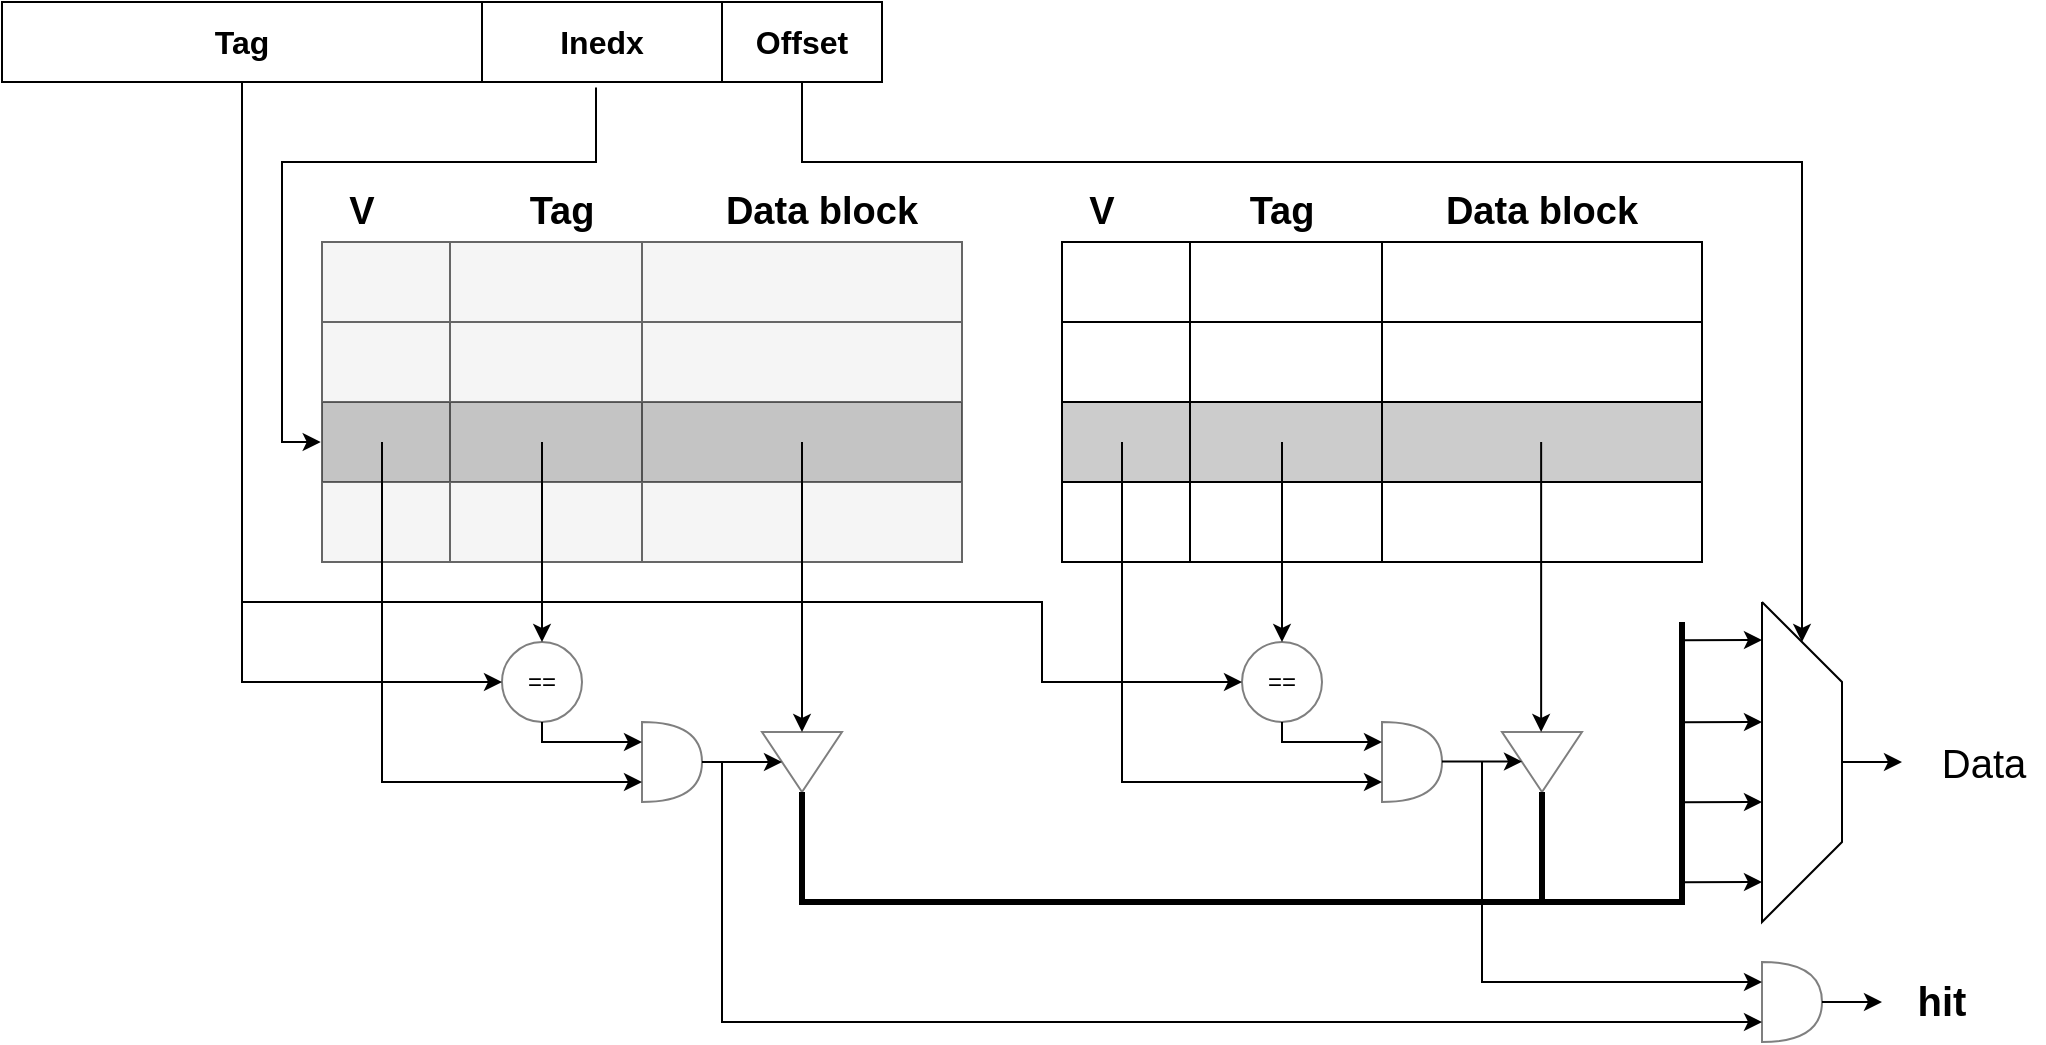 <mxfile version="20.8.23" type="github">
  <diagram id="jHrTUqb8cGTw1GTtHWJ5" name="第 1 页">
    <mxGraphModel dx="1295" dy="778" grid="1" gridSize="10" guides="1" tooltips="1" connect="1" arrows="1" fold="1" page="1" pageScale="1" pageWidth="827" pageHeight="1169" background="none" math="0" shadow="0">
      <root>
        <mxCell id="0" />
        <mxCell id="1" parent="0" />
        <mxCell id="86N4yR-X4siVaImIpkyE-61" value="" style="shape=table;startSize=0;container=1;collapsible=0;childLayout=tableLayout;fontSize=16;fillColor=#f5f5f5;fontColor=#333333;strokeColor=#666666;" vertex="1" parent="1">
          <mxGeometry x="440" y="360" width="320" height="160" as="geometry" />
        </mxCell>
        <mxCell id="86N4yR-X4siVaImIpkyE-62" value="" style="shape=tableRow;horizontal=0;startSize=0;swimlaneHead=0;swimlaneBody=0;strokeColor=inherit;top=0;left=0;bottom=0;right=0;collapsible=0;dropTarget=0;fillColor=none;points=[[0,0.5],[1,0.5]];portConstraint=eastwest;fontSize=16;" vertex="1" parent="86N4yR-X4siVaImIpkyE-61">
          <mxGeometry width="320" height="40" as="geometry" />
        </mxCell>
        <mxCell id="86N4yR-X4siVaImIpkyE-63" value="" style="shape=partialRectangle;html=1;whiteSpace=wrap;connectable=0;strokeColor=inherit;overflow=hidden;fillColor=none;top=0;left=0;bottom=0;right=0;pointerEvents=1;fontSize=16;" vertex="1" parent="86N4yR-X4siVaImIpkyE-62">
          <mxGeometry width="64" height="40" as="geometry">
            <mxRectangle width="64" height="40" as="alternateBounds" />
          </mxGeometry>
        </mxCell>
        <mxCell id="86N4yR-X4siVaImIpkyE-64" value="" style="shape=partialRectangle;html=1;whiteSpace=wrap;connectable=0;strokeColor=inherit;overflow=hidden;fillColor=none;top=0;left=0;bottom=0;right=0;pointerEvents=1;fontSize=16;" vertex="1" parent="86N4yR-X4siVaImIpkyE-62">
          <mxGeometry x="64" width="96" height="40" as="geometry">
            <mxRectangle width="96" height="40" as="alternateBounds" />
          </mxGeometry>
        </mxCell>
        <mxCell id="86N4yR-X4siVaImIpkyE-65" value="" style="shape=partialRectangle;html=1;whiteSpace=wrap;connectable=0;strokeColor=inherit;overflow=hidden;fillColor=none;top=0;left=0;bottom=0;right=0;pointerEvents=1;fontSize=16;" vertex="1" parent="86N4yR-X4siVaImIpkyE-62">
          <mxGeometry x="160" width="160" height="40" as="geometry">
            <mxRectangle width="160" height="40" as="alternateBounds" />
          </mxGeometry>
        </mxCell>
        <mxCell id="86N4yR-X4siVaImIpkyE-66" value="" style="shape=tableRow;horizontal=0;startSize=0;swimlaneHead=0;swimlaneBody=0;strokeColor=inherit;top=0;left=0;bottom=0;right=0;collapsible=0;dropTarget=0;fillColor=none;points=[[0,0.5],[1,0.5]];portConstraint=eastwest;fontSize=16;" vertex="1" parent="86N4yR-X4siVaImIpkyE-61">
          <mxGeometry y="40" width="320" height="40" as="geometry" />
        </mxCell>
        <mxCell id="86N4yR-X4siVaImIpkyE-67" value="" style="shape=partialRectangle;html=1;whiteSpace=wrap;connectable=0;strokeColor=inherit;overflow=hidden;fillColor=none;top=0;left=0;bottom=0;right=0;pointerEvents=1;fontSize=16;" vertex="1" parent="86N4yR-X4siVaImIpkyE-66">
          <mxGeometry width="64" height="40" as="geometry">
            <mxRectangle width="64" height="40" as="alternateBounds" />
          </mxGeometry>
        </mxCell>
        <mxCell id="86N4yR-X4siVaImIpkyE-68" value="" style="shape=partialRectangle;html=1;whiteSpace=wrap;connectable=0;strokeColor=inherit;overflow=hidden;fillColor=none;top=0;left=0;bottom=0;right=0;pointerEvents=1;fontSize=16;" vertex="1" parent="86N4yR-X4siVaImIpkyE-66">
          <mxGeometry x="64" width="96" height="40" as="geometry">
            <mxRectangle width="96" height="40" as="alternateBounds" />
          </mxGeometry>
        </mxCell>
        <mxCell id="86N4yR-X4siVaImIpkyE-69" value="" style="shape=partialRectangle;html=1;whiteSpace=wrap;connectable=0;strokeColor=inherit;overflow=hidden;fillColor=none;top=0;left=0;bottom=0;right=0;pointerEvents=1;fontSize=16;" vertex="1" parent="86N4yR-X4siVaImIpkyE-66">
          <mxGeometry x="160" width="160" height="40" as="geometry">
            <mxRectangle width="160" height="40" as="alternateBounds" />
          </mxGeometry>
        </mxCell>
        <mxCell id="86N4yR-X4siVaImIpkyE-74" style="shape=tableRow;horizontal=0;startSize=0;swimlaneHead=0;swimlaneBody=0;strokeColor=inherit;top=0;left=0;bottom=0;right=0;collapsible=0;dropTarget=0;fillColor=none;points=[[0,0.5],[1,0.5]];portConstraint=eastwest;fontSize=16;" vertex="1" parent="86N4yR-X4siVaImIpkyE-61">
          <mxGeometry y="80" width="320" height="40" as="geometry" />
        </mxCell>
        <mxCell id="86N4yR-X4siVaImIpkyE-75" style="shape=partialRectangle;html=1;whiteSpace=wrap;connectable=0;strokeColor=#5E5E5E;overflow=hidden;fillColor=#000000;top=0;left=0;bottom=0;right=0;pointerEvents=1;fontSize=16;opacity=20;" vertex="1" parent="86N4yR-X4siVaImIpkyE-74">
          <mxGeometry width="64" height="40" as="geometry">
            <mxRectangle width="64" height="40" as="alternateBounds" />
          </mxGeometry>
        </mxCell>
        <mxCell id="86N4yR-X4siVaImIpkyE-76" style="shape=partialRectangle;html=1;whiteSpace=wrap;connectable=0;strokeColor=#666666;overflow=hidden;fillColor=#000000;top=0;left=0;bottom=0;right=0;pointerEvents=1;fontSize=16;opacity=20;fontColor=#333333;" vertex="1" parent="86N4yR-X4siVaImIpkyE-74">
          <mxGeometry x="64" width="96" height="40" as="geometry">
            <mxRectangle width="96" height="40" as="alternateBounds" />
          </mxGeometry>
        </mxCell>
        <mxCell id="86N4yR-X4siVaImIpkyE-77" style="shape=partialRectangle;html=1;whiteSpace=wrap;connectable=0;strokeColor=#666666;overflow=hidden;fillColor=#000000;top=0;left=0;bottom=0;right=0;pointerEvents=1;fontSize=16;fillStyle=auto;opacity=20;fontColor=#333333;" vertex="1" parent="86N4yR-X4siVaImIpkyE-74">
          <mxGeometry x="160" width="160" height="40" as="geometry">
            <mxRectangle width="160" height="40" as="alternateBounds" />
          </mxGeometry>
        </mxCell>
        <mxCell id="86N4yR-X4siVaImIpkyE-70" value="" style="shape=tableRow;horizontal=0;startSize=0;swimlaneHead=0;swimlaneBody=0;strokeColor=inherit;top=0;left=0;bottom=0;right=0;collapsible=0;dropTarget=0;fillColor=none;points=[[0,0.5],[1,0.5]];portConstraint=eastwest;fontSize=16;" vertex="1" parent="86N4yR-X4siVaImIpkyE-61">
          <mxGeometry y="120" width="320" height="40" as="geometry" />
        </mxCell>
        <mxCell id="86N4yR-X4siVaImIpkyE-71" value="" style="shape=partialRectangle;html=1;whiteSpace=wrap;connectable=0;strokeColor=inherit;overflow=hidden;fillColor=none;top=0;left=0;bottom=0;right=0;pointerEvents=1;fontSize=16;" vertex="1" parent="86N4yR-X4siVaImIpkyE-70">
          <mxGeometry width="64" height="40" as="geometry">
            <mxRectangle width="64" height="40" as="alternateBounds" />
          </mxGeometry>
        </mxCell>
        <mxCell id="86N4yR-X4siVaImIpkyE-72" value="" style="shape=partialRectangle;html=1;whiteSpace=wrap;connectable=0;strokeColor=inherit;overflow=hidden;fillColor=none;top=0;left=0;bottom=0;right=0;pointerEvents=1;fontSize=16;" vertex="1" parent="86N4yR-X4siVaImIpkyE-70">
          <mxGeometry x="64" width="96" height="40" as="geometry">
            <mxRectangle width="96" height="40" as="alternateBounds" />
          </mxGeometry>
        </mxCell>
        <mxCell id="86N4yR-X4siVaImIpkyE-73" value="" style="shape=partialRectangle;html=1;whiteSpace=wrap;connectable=0;strokeColor=inherit;overflow=hidden;fillColor=none;top=0;left=0;bottom=0;right=0;pointerEvents=1;fontSize=16;" vertex="1" parent="86N4yR-X4siVaImIpkyE-70">
          <mxGeometry x="160" width="160" height="40" as="geometry">
            <mxRectangle width="160" height="40" as="alternateBounds" />
          </mxGeometry>
        </mxCell>
        <mxCell id="86N4yR-X4siVaImIpkyE-90" value="" style="shape=table;startSize=0;container=1;collapsible=0;childLayout=tableLayout;fontSize=16;" vertex="1" parent="1">
          <mxGeometry x="280" y="240" width="440" height="40" as="geometry" />
        </mxCell>
        <mxCell id="86N4yR-X4siVaImIpkyE-91" value="" style="shape=tableRow;horizontal=0;startSize=0;swimlaneHead=0;swimlaneBody=0;strokeColor=inherit;top=0;left=0;bottom=0;right=0;collapsible=0;dropTarget=0;fillColor=none;points=[[0,0.5],[1,0.5]];portConstraint=eastwest;fontSize=16;" vertex="1" parent="86N4yR-X4siVaImIpkyE-90">
          <mxGeometry width="440" height="40" as="geometry" />
        </mxCell>
        <mxCell id="86N4yR-X4siVaImIpkyE-92" value="&lt;b&gt;Tag&lt;/b&gt;" style="shape=partialRectangle;html=1;whiteSpace=wrap;connectable=0;strokeColor=inherit;overflow=hidden;fillColor=none;top=0;left=0;bottom=0;right=0;pointerEvents=1;fontSize=16;" vertex="1" parent="86N4yR-X4siVaImIpkyE-91">
          <mxGeometry width="240" height="40" as="geometry">
            <mxRectangle width="240" height="40" as="alternateBounds" />
          </mxGeometry>
        </mxCell>
        <mxCell id="86N4yR-X4siVaImIpkyE-93" value="&lt;b&gt;Inedx&lt;/b&gt;" style="shape=partialRectangle;html=1;whiteSpace=wrap;connectable=0;strokeColor=inherit;overflow=hidden;fillColor=none;top=0;left=0;bottom=0;right=0;pointerEvents=1;fontSize=16;" vertex="1" parent="86N4yR-X4siVaImIpkyE-91">
          <mxGeometry x="240" width="120" height="40" as="geometry">
            <mxRectangle width="120" height="40" as="alternateBounds" />
          </mxGeometry>
        </mxCell>
        <mxCell id="86N4yR-X4siVaImIpkyE-94" value="&lt;b&gt;Offset&lt;/b&gt;" style="shape=partialRectangle;html=1;whiteSpace=wrap;connectable=0;strokeColor=inherit;overflow=hidden;fillColor=none;top=0;left=0;bottom=0;right=0;pointerEvents=1;fontSize=16;" vertex="1" parent="86N4yR-X4siVaImIpkyE-91">
          <mxGeometry x="360" width="80" height="40" as="geometry">
            <mxRectangle width="80" height="40" as="alternateBounds" />
          </mxGeometry>
        </mxCell>
        <mxCell id="86N4yR-X4siVaImIpkyE-114" value="==" style="ellipse;whiteSpace=wrap;html=1;aspect=fixed;shadow=0;sketch=0;fillStyle=auto;strokeColor=#000000;strokeWidth=1;fillColor=default;gradientColor=none;opacity=50;" vertex="1" parent="1">
          <mxGeometry x="530" y="560" width="40" height="40" as="geometry" />
        </mxCell>
        <mxCell id="86N4yR-X4siVaImIpkyE-126" value="" style="shape=or;whiteSpace=wrap;html=1;shadow=0;sketch=0;fillStyle=auto;strokeColor=#000000;strokeWidth=1;fillColor=default;gradientColor=none;opacity=50;direction=east;" vertex="1" parent="1">
          <mxGeometry x="600" y="600" width="30" height="40" as="geometry" />
        </mxCell>
        <mxCell id="86N4yR-X4siVaImIpkyE-130" value="&lt;b&gt;&lt;font style=&quot;font-size: 19px;&quot;&gt;V&lt;/font&gt;&lt;/b&gt;" style="text;html=1;strokeColor=none;fillColor=none;align=center;verticalAlign=middle;whiteSpace=wrap;rounded=0;" vertex="1" parent="1">
          <mxGeometry x="440" y="330" width="40" height="30" as="geometry" />
        </mxCell>
        <mxCell id="86N4yR-X4siVaImIpkyE-131" value="&lt;b&gt;Tag&lt;/b&gt;" style="text;html=1;strokeColor=none;fillColor=none;align=center;verticalAlign=middle;whiteSpace=wrap;rounded=0;fontSize=19;" vertex="1" parent="1">
          <mxGeometry x="530" y="330" width="60" height="30" as="geometry" />
        </mxCell>
        <mxCell id="86N4yR-X4siVaImIpkyE-133" value="&lt;b&gt;Data block&lt;/b&gt;" style="text;html=1;strokeColor=none;fillColor=none;align=center;verticalAlign=middle;whiteSpace=wrap;rounded=0;fontSize=19;" vertex="1" parent="1">
          <mxGeometry x="570" y="330" width="240" height="30" as="geometry" />
        </mxCell>
        <mxCell id="86N4yR-X4siVaImIpkyE-169" value="" style="shape=table;startSize=0;container=1;collapsible=0;childLayout=tableLayout;fontSize=16;" vertex="1" parent="1">
          <mxGeometry x="810" y="360" width="320" height="160" as="geometry" />
        </mxCell>
        <mxCell id="86N4yR-X4siVaImIpkyE-170" value="" style="shape=tableRow;horizontal=0;startSize=0;swimlaneHead=0;swimlaneBody=0;strokeColor=inherit;top=0;left=0;bottom=0;right=0;collapsible=0;dropTarget=0;fillColor=none;points=[[0,0.5],[1,0.5]];portConstraint=eastwest;fontSize=16;" vertex="1" parent="86N4yR-X4siVaImIpkyE-169">
          <mxGeometry width="320" height="40" as="geometry" />
        </mxCell>
        <mxCell id="86N4yR-X4siVaImIpkyE-171" value="" style="shape=partialRectangle;html=1;whiteSpace=wrap;connectable=0;strokeColor=inherit;overflow=hidden;fillColor=none;top=0;left=0;bottom=0;right=0;pointerEvents=1;fontSize=16;" vertex="1" parent="86N4yR-X4siVaImIpkyE-170">
          <mxGeometry width="64" height="40" as="geometry">
            <mxRectangle width="64" height="40" as="alternateBounds" />
          </mxGeometry>
        </mxCell>
        <mxCell id="86N4yR-X4siVaImIpkyE-172" value="" style="shape=partialRectangle;html=1;whiteSpace=wrap;connectable=0;strokeColor=inherit;overflow=hidden;fillColor=none;top=0;left=0;bottom=0;right=0;pointerEvents=1;fontSize=16;" vertex="1" parent="86N4yR-X4siVaImIpkyE-170">
          <mxGeometry x="64" width="96" height="40" as="geometry">
            <mxRectangle width="96" height="40" as="alternateBounds" />
          </mxGeometry>
        </mxCell>
        <mxCell id="86N4yR-X4siVaImIpkyE-173" value="" style="shape=partialRectangle;html=1;whiteSpace=wrap;connectable=0;strokeColor=inherit;overflow=hidden;fillColor=none;top=0;left=0;bottom=0;right=0;pointerEvents=1;fontSize=16;" vertex="1" parent="86N4yR-X4siVaImIpkyE-170">
          <mxGeometry x="160" width="160" height="40" as="geometry">
            <mxRectangle width="160" height="40" as="alternateBounds" />
          </mxGeometry>
        </mxCell>
        <mxCell id="86N4yR-X4siVaImIpkyE-174" value="" style="shape=tableRow;horizontal=0;startSize=0;swimlaneHead=0;swimlaneBody=0;strokeColor=inherit;top=0;left=0;bottom=0;right=0;collapsible=0;dropTarget=0;fillColor=none;points=[[0,0.5],[1,0.5]];portConstraint=eastwest;fontSize=16;" vertex="1" parent="86N4yR-X4siVaImIpkyE-169">
          <mxGeometry y="40" width="320" height="40" as="geometry" />
        </mxCell>
        <mxCell id="86N4yR-X4siVaImIpkyE-175" value="" style="shape=partialRectangle;html=1;whiteSpace=wrap;connectable=0;strokeColor=inherit;overflow=hidden;fillColor=none;top=0;left=0;bottom=0;right=0;pointerEvents=1;fontSize=16;" vertex="1" parent="86N4yR-X4siVaImIpkyE-174">
          <mxGeometry width="64" height="40" as="geometry">
            <mxRectangle width="64" height="40" as="alternateBounds" />
          </mxGeometry>
        </mxCell>
        <mxCell id="86N4yR-X4siVaImIpkyE-176" value="" style="shape=partialRectangle;html=1;whiteSpace=wrap;connectable=0;strokeColor=inherit;overflow=hidden;fillColor=none;top=0;left=0;bottom=0;right=0;pointerEvents=1;fontSize=16;" vertex="1" parent="86N4yR-X4siVaImIpkyE-174">
          <mxGeometry x="64" width="96" height="40" as="geometry">
            <mxRectangle width="96" height="40" as="alternateBounds" />
          </mxGeometry>
        </mxCell>
        <mxCell id="86N4yR-X4siVaImIpkyE-177" value="" style="shape=partialRectangle;html=1;whiteSpace=wrap;connectable=0;strokeColor=inherit;overflow=hidden;fillColor=none;top=0;left=0;bottom=0;right=0;pointerEvents=1;fontSize=16;" vertex="1" parent="86N4yR-X4siVaImIpkyE-174">
          <mxGeometry x="160" width="160" height="40" as="geometry">
            <mxRectangle width="160" height="40" as="alternateBounds" />
          </mxGeometry>
        </mxCell>
        <mxCell id="86N4yR-X4siVaImIpkyE-178" style="shape=tableRow;horizontal=0;startSize=0;swimlaneHead=0;swimlaneBody=0;strokeColor=inherit;top=0;left=0;bottom=0;right=0;collapsible=0;dropTarget=0;fillColor=none;points=[[0,0.5],[1,0.5]];portConstraint=eastwest;fontSize=16;" vertex="1" parent="86N4yR-X4siVaImIpkyE-169">
          <mxGeometry y="80" width="320" height="40" as="geometry" />
        </mxCell>
        <mxCell id="86N4yR-X4siVaImIpkyE-179" style="shape=partialRectangle;html=1;whiteSpace=wrap;connectable=0;strokeColor=#666666;overflow=hidden;fillColor=#000000;top=0;left=0;bottom=0;right=0;pointerEvents=1;fontSize=16;opacity=20;fontColor=#333333;" vertex="1" parent="86N4yR-X4siVaImIpkyE-178">
          <mxGeometry width="64" height="40" as="geometry">
            <mxRectangle width="64" height="40" as="alternateBounds" />
          </mxGeometry>
        </mxCell>
        <mxCell id="86N4yR-X4siVaImIpkyE-180" style="shape=partialRectangle;html=1;whiteSpace=wrap;connectable=0;overflow=hidden;top=0;left=0;bottom=0;right=0;pointerEvents=1;fontSize=16;opacity=20;fillColor=#000000;fontColor=#333333;strokeColor=#666666;" vertex="1" parent="86N4yR-X4siVaImIpkyE-178">
          <mxGeometry x="64" width="96" height="40" as="geometry">
            <mxRectangle width="96" height="40" as="alternateBounds" />
          </mxGeometry>
        </mxCell>
        <mxCell id="86N4yR-X4siVaImIpkyE-181" style="shape=partialRectangle;html=1;whiteSpace=wrap;connectable=0;strokeColor=#000000;overflow=hidden;fillColor=#000000;top=0;left=0;bottom=0;right=0;pointerEvents=1;fontSize=16;gradientColor=none;fillStyle=auto;opacity=20;" vertex="1" parent="86N4yR-X4siVaImIpkyE-178">
          <mxGeometry x="160" width="160" height="40" as="geometry">
            <mxRectangle width="160" height="40" as="alternateBounds" />
          </mxGeometry>
        </mxCell>
        <mxCell id="86N4yR-X4siVaImIpkyE-182" value="" style="shape=tableRow;horizontal=0;startSize=0;swimlaneHead=0;swimlaneBody=0;strokeColor=inherit;top=0;left=0;bottom=0;right=0;collapsible=0;dropTarget=0;fillColor=none;points=[[0,0.5],[1,0.5]];portConstraint=eastwest;fontSize=16;" vertex="1" parent="86N4yR-X4siVaImIpkyE-169">
          <mxGeometry y="120" width="320" height="40" as="geometry" />
        </mxCell>
        <mxCell id="86N4yR-X4siVaImIpkyE-183" value="" style="shape=partialRectangle;html=1;whiteSpace=wrap;connectable=0;strokeColor=inherit;overflow=hidden;fillColor=none;top=0;left=0;bottom=0;right=0;pointerEvents=1;fontSize=16;" vertex="1" parent="86N4yR-X4siVaImIpkyE-182">
          <mxGeometry width="64" height="40" as="geometry">
            <mxRectangle width="64" height="40" as="alternateBounds" />
          </mxGeometry>
        </mxCell>
        <mxCell id="86N4yR-X4siVaImIpkyE-184" value="" style="shape=partialRectangle;html=1;whiteSpace=wrap;connectable=0;strokeColor=inherit;overflow=hidden;fillColor=none;top=0;left=0;bottom=0;right=0;pointerEvents=1;fontSize=16;" vertex="1" parent="86N4yR-X4siVaImIpkyE-182">
          <mxGeometry x="64" width="96" height="40" as="geometry">
            <mxRectangle width="96" height="40" as="alternateBounds" />
          </mxGeometry>
        </mxCell>
        <mxCell id="86N4yR-X4siVaImIpkyE-185" value="" style="shape=partialRectangle;html=1;whiteSpace=wrap;connectable=0;strokeColor=inherit;overflow=hidden;fillColor=none;top=0;left=0;bottom=0;right=0;pointerEvents=1;fontSize=16;" vertex="1" parent="86N4yR-X4siVaImIpkyE-182">
          <mxGeometry x="160" width="160" height="40" as="geometry">
            <mxRectangle width="160" height="40" as="alternateBounds" />
          </mxGeometry>
        </mxCell>
        <mxCell id="86N4yR-X4siVaImIpkyE-186" value="&lt;b&gt;&lt;font style=&quot;font-size: 19px;&quot;&gt;V&lt;/font&gt;&lt;/b&gt;" style="text;html=1;strokeColor=none;fillColor=none;align=center;verticalAlign=middle;whiteSpace=wrap;rounded=0;" vertex="1" parent="1">
          <mxGeometry x="810" y="330" width="40" height="30" as="geometry" />
        </mxCell>
        <mxCell id="86N4yR-X4siVaImIpkyE-187" value="&lt;b&gt;Tag&lt;/b&gt;" style="text;html=1;strokeColor=none;fillColor=none;align=center;verticalAlign=middle;whiteSpace=wrap;rounded=0;fontSize=19;" vertex="1" parent="1">
          <mxGeometry x="890" y="330" width="60" height="30" as="geometry" />
        </mxCell>
        <mxCell id="86N4yR-X4siVaImIpkyE-188" value="&lt;b&gt;Data block&lt;/b&gt;" style="text;html=1;strokeColor=none;fillColor=none;align=center;verticalAlign=middle;whiteSpace=wrap;rounded=0;fontSize=19;" vertex="1" parent="1">
          <mxGeometry x="930" y="330" width="240" height="30" as="geometry" />
        </mxCell>
        <mxCell id="86N4yR-X4siVaImIpkyE-189" value="" style="endArrow=classic;html=1;rounded=0;fontSize=19;exitX=0.675;exitY=1.07;exitDx=0;exitDy=0;exitPerimeter=0;entryX=-0.002;entryY=0.625;entryDx=0;entryDy=0;entryPerimeter=0;" edge="1" parent="1" source="86N4yR-X4siVaImIpkyE-91" target="86N4yR-X4siVaImIpkyE-61">
          <mxGeometry width="50" height="50" relative="1" as="geometry">
            <mxPoint x="760" y="530" as="sourcePoint" />
            <mxPoint x="810" y="480" as="targetPoint" />
            <Array as="points">
              <mxPoint x="577" y="320" />
              <mxPoint x="420" y="320" />
              <mxPoint x="420" y="460" />
            </Array>
          </mxGeometry>
        </mxCell>
        <mxCell id="86N4yR-X4siVaImIpkyE-191" value="" style="endArrow=classic;html=1;rounded=0;fontSize=19;entryX=0;entryY=0.5;entryDx=0;entryDy=0;" edge="1" parent="1" target="86N4yR-X4siVaImIpkyE-114">
          <mxGeometry width="50" height="50" relative="1" as="geometry">
            <mxPoint x="400" y="280" as="sourcePoint" />
            <mxPoint x="810" y="480" as="targetPoint" />
            <Array as="points">
              <mxPoint x="400" y="580" />
            </Array>
          </mxGeometry>
        </mxCell>
        <mxCell id="86N4yR-X4siVaImIpkyE-192" value="" style="endArrow=classic;html=1;rounded=0;fontSize=19;entryX=0.5;entryY=0;entryDx=0;entryDy=0;" edge="1" parent="1" target="86N4yR-X4siVaImIpkyE-114">
          <mxGeometry width="50" height="50" relative="1" as="geometry">
            <mxPoint x="550" y="460" as="sourcePoint" />
            <mxPoint x="600" y="410" as="targetPoint" />
          </mxGeometry>
        </mxCell>
        <mxCell id="86N4yR-X4siVaImIpkyE-193" value="" style="endArrow=classic;html=1;rounded=0;fontSize=19;exitX=0.5;exitY=1;exitDx=0;exitDy=0;entryX=0;entryY=0.25;entryDx=0;entryDy=0;entryPerimeter=0;" edge="1" parent="1" source="86N4yR-X4siVaImIpkyE-114" target="86N4yR-X4siVaImIpkyE-126">
          <mxGeometry width="50" height="50" relative="1" as="geometry">
            <mxPoint x="690" y="580" as="sourcePoint" />
            <mxPoint x="740" y="530" as="targetPoint" />
            <Array as="points">
              <mxPoint x="550" y="610" />
            </Array>
          </mxGeometry>
        </mxCell>
        <mxCell id="86N4yR-X4siVaImIpkyE-194" value="" style="endArrow=classic;html=1;rounded=0;fontSize=19;entryX=0;entryY=0.75;entryDx=0;entryDy=0;entryPerimeter=0;" edge="1" parent="1" target="86N4yR-X4siVaImIpkyE-126">
          <mxGeometry width="50" height="50" relative="1" as="geometry">
            <mxPoint x="470" y="460" as="sourcePoint" />
            <mxPoint x="520" y="410" as="targetPoint" />
            <Array as="points">
              <mxPoint x="470" y="630" />
            </Array>
          </mxGeometry>
        </mxCell>
        <mxCell id="86N4yR-X4siVaImIpkyE-195" value="" style="shape=partialRectangle;html=1;whiteSpace=wrap;connectable=0;strokeColor=inherit;overflow=hidden;fillColor=none;top=0;left=0;bottom=0;right=0;pointerEvents=1;fontSize=16;" vertex="1" parent="1">
          <mxGeometry x="874" y="480" width="96" height="40" as="geometry">
            <mxRectangle width="96" height="40" as="alternateBounds" />
          </mxGeometry>
        </mxCell>
        <mxCell id="86N4yR-X4siVaImIpkyE-196" value="==" style="ellipse;whiteSpace=wrap;html=1;aspect=fixed;shadow=0;sketch=0;fillStyle=auto;strokeColor=#000000;strokeWidth=1;fillColor=default;gradientColor=none;opacity=50;" vertex="1" parent="1">
          <mxGeometry x="900" y="560" width="40" height="40" as="geometry" />
        </mxCell>
        <mxCell id="86N4yR-X4siVaImIpkyE-197" value="" style="shape=or;whiteSpace=wrap;html=1;shadow=0;sketch=0;fillStyle=auto;strokeColor=#000000;strokeWidth=1;fillColor=default;gradientColor=none;opacity=50;direction=east;" vertex="1" parent="1">
          <mxGeometry x="970" y="600" width="30" height="40" as="geometry" />
        </mxCell>
        <mxCell id="86N4yR-X4siVaImIpkyE-198" value="" style="endArrow=classic;html=1;rounded=0;fontSize=19;entryX=0.5;entryY=0;entryDx=0;entryDy=0;" edge="1" parent="1" target="86N4yR-X4siVaImIpkyE-196">
          <mxGeometry width="50" height="50" relative="1" as="geometry">
            <mxPoint x="920" y="460" as="sourcePoint" />
            <mxPoint x="970" y="410" as="targetPoint" />
          </mxGeometry>
        </mxCell>
        <mxCell id="86N4yR-X4siVaImIpkyE-199" value="" style="endArrow=classic;html=1;rounded=0;fontSize=19;exitX=0.5;exitY=1;exitDx=0;exitDy=0;entryX=0;entryY=0.25;entryDx=0;entryDy=0;entryPerimeter=0;" edge="1" parent="1" source="86N4yR-X4siVaImIpkyE-196" target="86N4yR-X4siVaImIpkyE-197">
          <mxGeometry width="50" height="50" relative="1" as="geometry">
            <mxPoint x="1060" y="580" as="sourcePoint" />
            <mxPoint x="1110" y="530" as="targetPoint" />
            <Array as="points">
              <mxPoint x="920" y="610" />
            </Array>
          </mxGeometry>
        </mxCell>
        <mxCell id="86N4yR-X4siVaImIpkyE-200" value="" style="endArrow=classic;html=1;rounded=0;fontSize=19;entryX=0;entryY=0.75;entryDx=0;entryDy=0;entryPerimeter=0;" edge="1" parent="1" target="86N4yR-X4siVaImIpkyE-197">
          <mxGeometry width="50" height="50" relative="1" as="geometry">
            <mxPoint x="840" y="460" as="sourcePoint" />
            <mxPoint x="890" y="410" as="targetPoint" />
            <Array as="points">
              <mxPoint x="840" y="630" />
            </Array>
          </mxGeometry>
        </mxCell>
        <mxCell id="86N4yR-X4siVaImIpkyE-201" value="" style="endArrow=classic;html=1;rounded=0;fontSize=19;entryX=0;entryY=0.5;entryDx=0;entryDy=0;" edge="1" parent="1" target="86N4yR-X4siVaImIpkyE-196">
          <mxGeometry width="50" height="50" relative="1" as="geometry">
            <mxPoint x="400" y="540" as="sourcePoint" />
            <mxPoint x="880" y="530" as="targetPoint" />
            <Array as="points">
              <mxPoint x="800" y="540" />
              <mxPoint x="800" y="580" />
            </Array>
          </mxGeometry>
        </mxCell>
        <mxCell id="86N4yR-X4siVaImIpkyE-202" value="" style="triangle;whiteSpace=wrap;html=1;shadow=0;sketch=0;fillStyle=auto;strokeColor=#000000;strokeWidth=1;fontSize=19;fillColor=default;gradientColor=none;opacity=50;direction=south;" vertex="1" parent="1">
          <mxGeometry x="660" y="605" width="40" height="30" as="geometry" />
        </mxCell>
        <mxCell id="86N4yR-X4siVaImIpkyE-203" value="" style="endArrow=classic;html=1;rounded=0;fontSize=19;entryX=0;entryY=0.5;entryDx=0;entryDy=0;" edge="1" parent="1" target="86N4yR-X4siVaImIpkyE-202">
          <mxGeometry width="50" height="50" relative="1" as="geometry">
            <mxPoint x="680" y="460" as="sourcePoint" />
            <mxPoint x="730" y="410" as="targetPoint" />
          </mxGeometry>
        </mxCell>
        <mxCell id="86N4yR-X4siVaImIpkyE-205" value="" style="endArrow=classic;html=1;rounded=0;fontSize=19;exitX=1;exitY=0.5;exitDx=0;exitDy=0;exitPerimeter=0;" edge="1" parent="1" source="86N4yR-X4siVaImIpkyE-126">
          <mxGeometry width="50" height="50" relative="1" as="geometry">
            <mxPoint x="730" y="660" as="sourcePoint" />
            <mxPoint x="670" y="620" as="targetPoint" />
          </mxGeometry>
        </mxCell>
        <mxCell id="86N4yR-X4siVaImIpkyE-206" value="" style="triangle;whiteSpace=wrap;html=1;shadow=0;sketch=0;fillStyle=auto;strokeColor=#000000;strokeWidth=1;fontSize=19;fillColor=default;gradientColor=none;opacity=50;direction=south;" vertex="1" parent="1">
          <mxGeometry x="1030" y="605" width="40" height="30" as="geometry" />
        </mxCell>
        <mxCell id="86N4yR-X4siVaImIpkyE-207" value="" style="endArrow=classic;html=1;rounded=0;fontSize=19;entryX=0;entryY=0.5;entryDx=0;entryDy=0;" edge="1" parent="1">
          <mxGeometry width="50" height="50" relative="1" as="geometry">
            <mxPoint x="1049.57" y="460" as="sourcePoint" />
            <mxPoint x="1049.57" y="605" as="targetPoint" />
          </mxGeometry>
        </mxCell>
        <mxCell id="86N4yR-X4siVaImIpkyE-208" value="" style="endArrow=classic;html=1;rounded=0;fontSize=19;exitX=1;exitY=0.5;exitDx=0;exitDy=0;exitPerimeter=0;" edge="1" parent="1">
          <mxGeometry width="50" height="50" relative="1" as="geometry">
            <mxPoint x="1000" y="619.75" as="sourcePoint" />
            <mxPoint x="1040" y="619.75" as="targetPoint" />
          </mxGeometry>
        </mxCell>
        <mxCell id="86N4yR-X4siVaImIpkyE-211" value="" style="endArrow=none;html=1;rounded=0;fontSize=19;" edge="1" parent="1">
          <mxGeometry width="50" height="50" relative="1" as="geometry">
            <mxPoint x="1160" y="540" as="sourcePoint" />
            <mxPoint x="1160" y="540" as="targetPoint" />
            <Array as="points">
              <mxPoint x="1200" y="580" />
              <mxPoint x="1200" y="660" />
              <mxPoint x="1160" y="700" />
            </Array>
          </mxGeometry>
        </mxCell>
        <mxCell id="86N4yR-X4siVaImIpkyE-212" value="" style="endArrow=none;html=1;rounded=0;fontSize=19;entryX=1;entryY=0.5;entryDx=0;entryDy=0;strokeWidth=3;" edge="1" parent="1" target="86N4yR-X4siVaImIpkyE-202">
          <mxGeometry width="50" height="50" relative="1" as="geometry">
            <mxPoint x="1120" y="550" as="sourcePoint" />
            <mxPoint x="760" y="740" as="targetPoint" />
            <Array as="points">
              <mxPoint x="1120" y="690" />
              <mxPoint x="680" y="690" />
            </Array>
          </mxGeometry>
        </mxCell>
        <mxCell id="86N4yR-X4siVaImIpkyE-213" value="" style="endArrow=none;html=1;rounded=0;strokeWidth=3;fontSize=19;" edge="1" parent="1">
          <mxGeometry width="50" height="50" relative="1" as="geometry">
            <mxPoint x="1050" y="690" as="sourcePoint" />
            <mxPoint x="1050" y="635" as="targetPoint" />
          </mxGeometry>
        </mxCell>
        <mxCell id="86N4yR-X4siVaImIpkyE-214" value="" style="endArrow=classic;html=1;rounded=0;strokeWidth=1;fontSize=19;" edge="1" parent="1">
          <mxGeometry width="50" height="50" relative="1" as="geometry">
            <mxPoint x="1120" y="559.17" as="sourcePoint" />
            <mxPoint x="1160" y="559" as="targetPoint" />
          </mxGeometry>
        </mxCell>
        <mxCell id="86N4yR-X4siVaImIpkyE-215" value="" style="endArrow=classic;html=1;rounded=0;strokeWidth=1;fontSize=19;" edge="1" parent="1">
          <mxGeometry width="50" height="50" relative="1" as="geometry">
            <mxPoint x="1120" y="600.17" as="sourcePoint" />
            <mxPoint x="1160" y="600" as="targetPoint" />
          </mxGeometry>
        </mxCell>
        <mxCell id="86N4yR-X4siVaImIpkyE-216" value="" style="endArrow=classic;html=1;rounded=0;strokeWidth=1;fontSize=19;" edge="1" parent="1">
          <mxGeometry width="50" height="50" relative="1" as="geometry">
            <mxPoint x="1120" y="640.17" as="sourcePoint" />
            <mxPoint x="1160" y="640" as="targetPoint" />
          </mxGeometry>
        </mxCell>
        <mxCell id="86N4yR-X4siVaImIpkyE-217" value="" style="endArrow=classic;html=1;rounded=0;strokeWidth=1;fontSize=19;" edge="1" parent="1">
          <mxGeometry width="50" height="50" relative="1" as="geometry">
            <mxPoint x="1120" y="680.17" as="sourcePoint" />
            <mxPoint x="1160" y="680" as="targetPoint" />
          </mxGeometry>
        </mxCell>
        <mxCell id="86N4yR-X4siVaImIpkyE-218" value="" style="shape=or;whiteSpace=wrap;html=1;shadow=0;sketch=0;fillStyle=auto;strokeColor=#000000;strokeWidth=1;fillColor=default;gradientColor=none;opacity=50;direction=east;" vertex="1" parent="1">
          <mxGeometry x="1160" y="720" width="30" height="40" as="geometry" />
        </mxCell>
        <mxCell id="86N4yR-X4siVaImIpkyE-219" value="" style="endArrow=classic;html=1;rounded=0;strokeWidth=1;fontSize=19;entryX=0;entryY=0.75;entryDx=0;entryDy=0;entryPerimeter=0;" edge="1" parent="1" target="86N4yR-X4siVaImIpkyE-218">
          <mxGeometry width="50" height="50" relative="1" as="geometry">
            <mxPoint x="640" y="620" as="sourcePoint" />
            <mxPoint x="930" y="600" as="targetPoint" />
            <Array as="points">
              <mxPoint x="640" y="750" />
            </Array>
          </mxGeometry>
        </mxCell>
        <mxCell id="86N4yR-X4siVaImIpkyE-220" value="" style="endArrow=classic;html=1;rounded=0;strokeWidth=1;fontSize=19;entryX=0;entryY=0.25;entryDx=0;entryDy=0;entryPerimeter=0;" edge="1" parent="1" target="86N4yR-X4siVaImIpkyE-218">
          <mxGeometry width="50" height="50" relative="1" as="geometry">
            <mxPoint x="1020" y="620" as="sourcePoint" />
            <mxPoint x="930" y="600" as="targetPoint" />
            <Array as="points">
              <mxPoint x="1020" y="730" />
            </Array>
          </mxGeometry>
        </mxCell>
        <mxCell id="86N4yR-X4siVaImIpkyE-221" value="" style="endArrow=classic;html=1;rounded=0;strokeWidth=1;fontSize=19;exitX=1;exitY=0.5;exitDx=0;exitDy=0;exitPerimeter=0;" edge="1" parent="1" source="86N4yR-X4siVaImIpkyE-218">
          <mxGeometry width="50" height="50" relative="1" as="geometry">
            <mxPoint x="880" y="650" as="sourcePoint" />
            <mxPoint x="1220" y="740" as="targetPoint" />
          </mxGeometry>
        </mxCell>
        <mxCell id="86N4yR-X4siVaImIpkyE-222" value="&lt;b&gt;&lt;font style=&quot;font-size: 20px;&quot;&gt;hit&lt;/font&gt;&lt;/b&gt;" style="text;html=1;strokeColor=none;fillColor=none;align=center;verticalAlign=middle;whiteSpace=wrap;rounded=0;fontSize=19;rotation=0;" vertex="1" parent="1">
          <mxGeometry x="1220" y="722.5" width="60" height="35" as="geometry" />
        </mxCell>
        <mxCell id="86N4yR-X4siVaImIpkyE-225" value="" style="endArrow=classic;html=1;rounded=0;strokeWidth=1;fontSize=20;" edge="1" parent="1">
          <mxGeometry width="50" height="50" relative="1" as="geometry">
            <mxPoint x="1200" y="620" as="sourcePoint" />
            <mxPoint x="1230" y="620" as="targetPoint" />
          </mxGeometry>
        </mxCell>
        <mxCell id="86N4yR-X4siVaImIpkyE-226" value="Data" style="text;html=1;strokeColor=none;fillColor=none;align=center;verticalAlign=middle;whiteSpace=wrap;rounded=0;fontSize=20;" vertex="1" parent="1">
          <mxGeometry x="1241" y="605" width="60" height="30" as="geometry" />
        </mxCell>
        <mxCell id="86N4yR-X4siVaImIpkyE-227" value="" style="endArrow=classic;html=1;rounded=0;strokeWidth=1;fontSize=20;" edge="1" parent="1">
          <mxGeometry width="50" height="50" relative="1" as="geometry">
            <mxPoint x="680" y="280" as="sourcePoint" />
            <mxPoint x="1180" y="560" as="targetPoint" />
            <Array as="points">
              <mxPoint x="680" y="320" />
              <mxPoint x="1180" y="320" />
            </Array>
          </mxGeometry>
        </mxCell>
      </root>
    </mxGraphModel>
  </diagram>
</mxfile>
